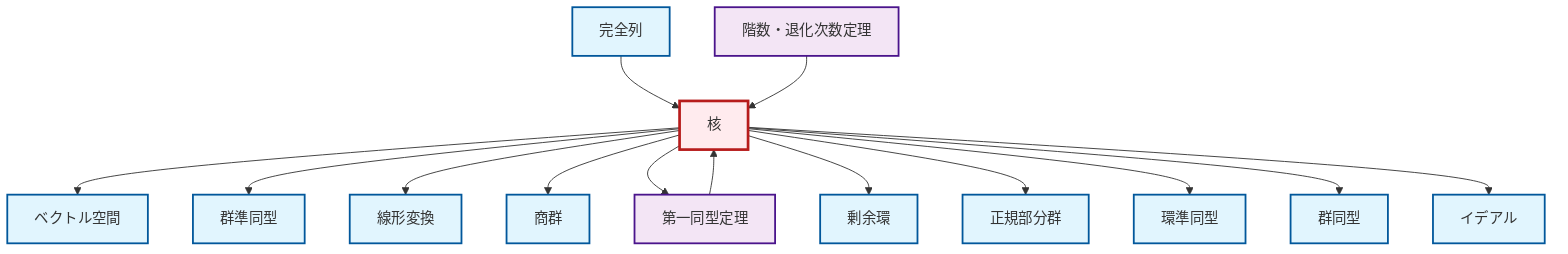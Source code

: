 graph TD
    classDef definition fill:#e1f5fe,stroke:#01579b,stroke-width:2px
    classDef theorem fill:#f3e5f5,stroke:#4a148c,stroke-width:2px
    classDef axiom fill:#fff3e0,stroke:#e65100,stroke-width:2px
    classDef example fill:#e8f5e9,stroke:#1b5e20,stroke-width:2px
    classDef current fill:#ffebee,stroke:#b71c1c,stroke-width:3px
    def-quotient-group["商群"]:::definition
    def-kernel["核"]:::definition
    def-vector-space["ベクトル空間"]:::definition
    def-ideal["イデアル"]:::definition
    def-normal-subgroup["正規部分群"]:::definition
    def-quotient-ring["剰余環"]:::definition
    def-isomorphism["群同型"]:::definition
    def-ring-homomorphism["環準同型"]:::definition
    def-exact-sequence["完全列"]:::definition
    def-homomorphism["群準同型"]:::definition
    thm-first-isomorphism["第一同型定理"]:::theorem
    thm-rank-nullity["階数・退化次数定理"]:::theorem
    def-linear-transformation["線形変換"]:::definition
    def-kernel --> def-vector-space
    def-kernel --> def-homomorphism
    def-kernel --> def-linear-transformation
    def-kernel --> def-quotient-group
    def-kernel --> thm-first-isomorphism
    def-exact-sequence --> def-kernel
    def-kernel --> def-quotient-ring
    def-kernel --> def-normal-subgroup
    thm-first-isomorphism --> def-kernel
    def-kernel --> def-ring-homomorphism
    def-kernel --> def-isomorphism
    thm-rank-nullity --> def-kernel
    def-kernel --> def-ideal
    class def-kernel current